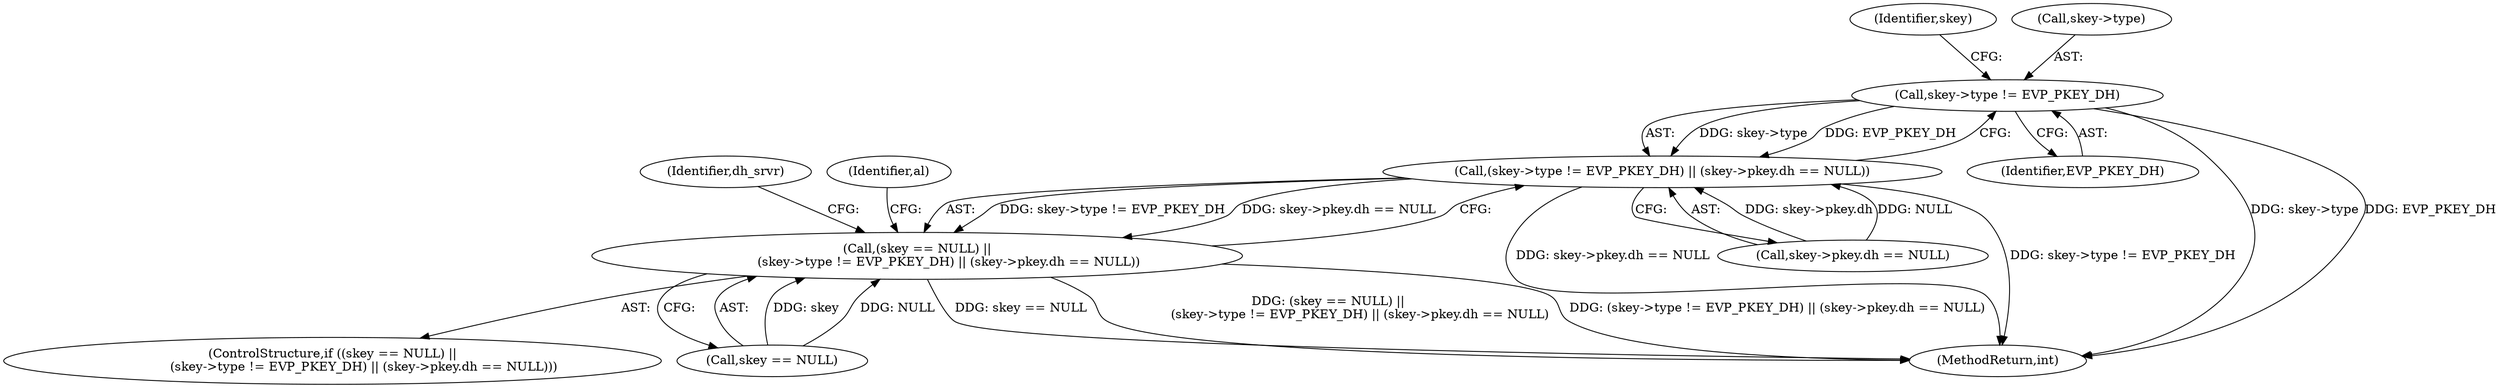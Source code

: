 digraph "0_openssl_3c66a669dfc7b3792f7af0758ea26fe8502ce70c@pointer" {
"1000620" [label="(Call,skey->type != EVP_PKEY_DH)"];
"1000619" [label="(Call,(skey->type != EVP_PKEY_DH) || (skey->pkey.dh == NULL))"];
"1000615" [label="(Call,(skey == NULL) ||\n                (skey->type != EVP_PKEY_DH) || (skey->pkey.dh == NULL))"];
"1000614" [label="(ControlStructure,if ((skey == NULL) ||\n                (skey->type != EVP_PKEY_DH) || (skey->pkey.dh == NULL)))"];
"1000641" [label="(Identifier,dh_srvr)"];
"1000616" [label="(Call,skey == NULL)"];
"1000624" [label="(Identifier,EVP_PKEY_DH)"];
"1000620" [label="(Call,skey->type != EVP_PKEY_DH)"];
"1000619" [label="(Call,(skey->type != EVP_PKEY_DH) || (skey->pkey.dh == NULL))"];
"1000625" [label="(Call,skey->pkey.dh == NULL)"];
"1002162" [label="(MethodReturn,int)"];
"1000628" [label="(Identifier,skey)"];
"1000634" [label="(Identifier,al)"];
"1000621" [label="(Call,skey->type)"];
"1000615" [label="(Call,(skey == NULL) ||\n                (skey->type != EVP_PKEY_DH) || (skey->pkey.dh == NULL))"];
"1000620" -> "1000619"  [label="AST: "];
"1000620" -> "1000624"  [label="CFG: "];
"1000621" -> "1000620"  [label="AST: "];
"1000624" -> "1000620"  [label="AST: "];
"1000628" -> "1000620"  [label="CFG: "];
"1000619" -> "1000620"  [label="CFG: "];
"1000620" -> "1002162"  [label="DDG: skey->type"];
"1000620" -> "1002162"  [label="DDG: EVP_PKEY_DH"];
"1000620" -> "1000619"  [label="DDG: skey->type"];
"1000620" -> "1000619"  [label="DDG: EVP_PKEY_DH"];
"1000619" -> "1000615"  [label="AST: "];
"1000619" -> "1000625"  [label="CFG: "];
"1000625" -> "1000619"  [label="AST: "];
"1000615" -> "1000619"  [label="CFG: "];
"1000619" -> "1002162"  [label="DDG: skey->pkey.dh == NULL"];
"1000619" -> "1002162"  [label="DDG: skey->type != EVP_PKEY_DH"];
"1000619" -> "1000615"  [label="DDG: skey->type != EVP_PKEY_DH"];
"1000619" -> "1000615"  [label="DDG: skey->pkey.dh == NULL"];
"1000625" -> "1000619"  [label="DDG: skey->pkey.dh"];
"1000625" -> "1000619"  [label="DDG: NULL"];
"1000615" -> "1000614"  [label="AST: "];
"1000615" -> "1000616"  [label="CFG: "];
"1000616" -> "1000615"  [label="AST: "];
"1000634" -> "1000615"  [label="CFG: "];
"1000641" -> "1000615"  [label="CFG: "];
"1000615" -> "1002162"  [label="DDG: skey == NULL"];
"1000615" -> "1002162"  [label="DDG: (skey == NULL) ||\n                (skey->type != EVP_PKEY_DH) || (skey->pkey.dh == NULL)"];
"1000615" -> "1002162"  [label="DDG: (skey->type != EVP_PKEY_DH) || (skey->pkey.dh == NULL)"];
"1000616" -> "1000615"  [label="DDG: skey"];
"1000616" -> "1000615"  [label="DDG: NULL"];
}
